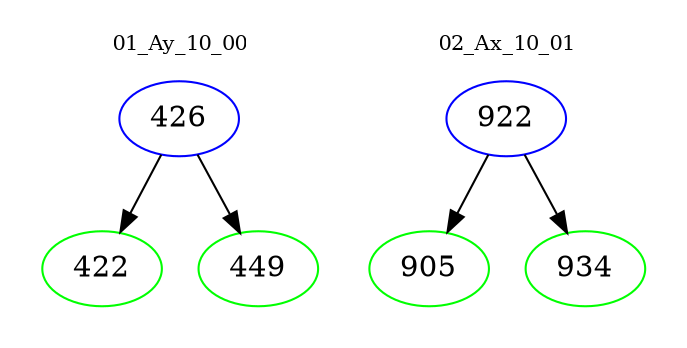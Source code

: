 digraph{
subgraph cluster_0 {
color = white
label = "01_Ay_10_00";
fontsize=10;
T0_426 [label="426", color="blue"]
T0_426 -> T0_422 [color="black"]
T0_422 [label="422", color="green"]
T0_426 -> T0_449 [color="black"]
T0_449 [label="449", color="green"]
}
subgraph cluster_1 {
color = white
label = "02_Ax_10_01";
fontsize=10;
T1_922 [label="922", color="blue"]
T1_922 -> T1_905 [color="black"]
T1_905 [label="905", color="green"]
T1_922 -> T1_934 [color="black"]
T1_934 [label="934", color="green"]
}
}
